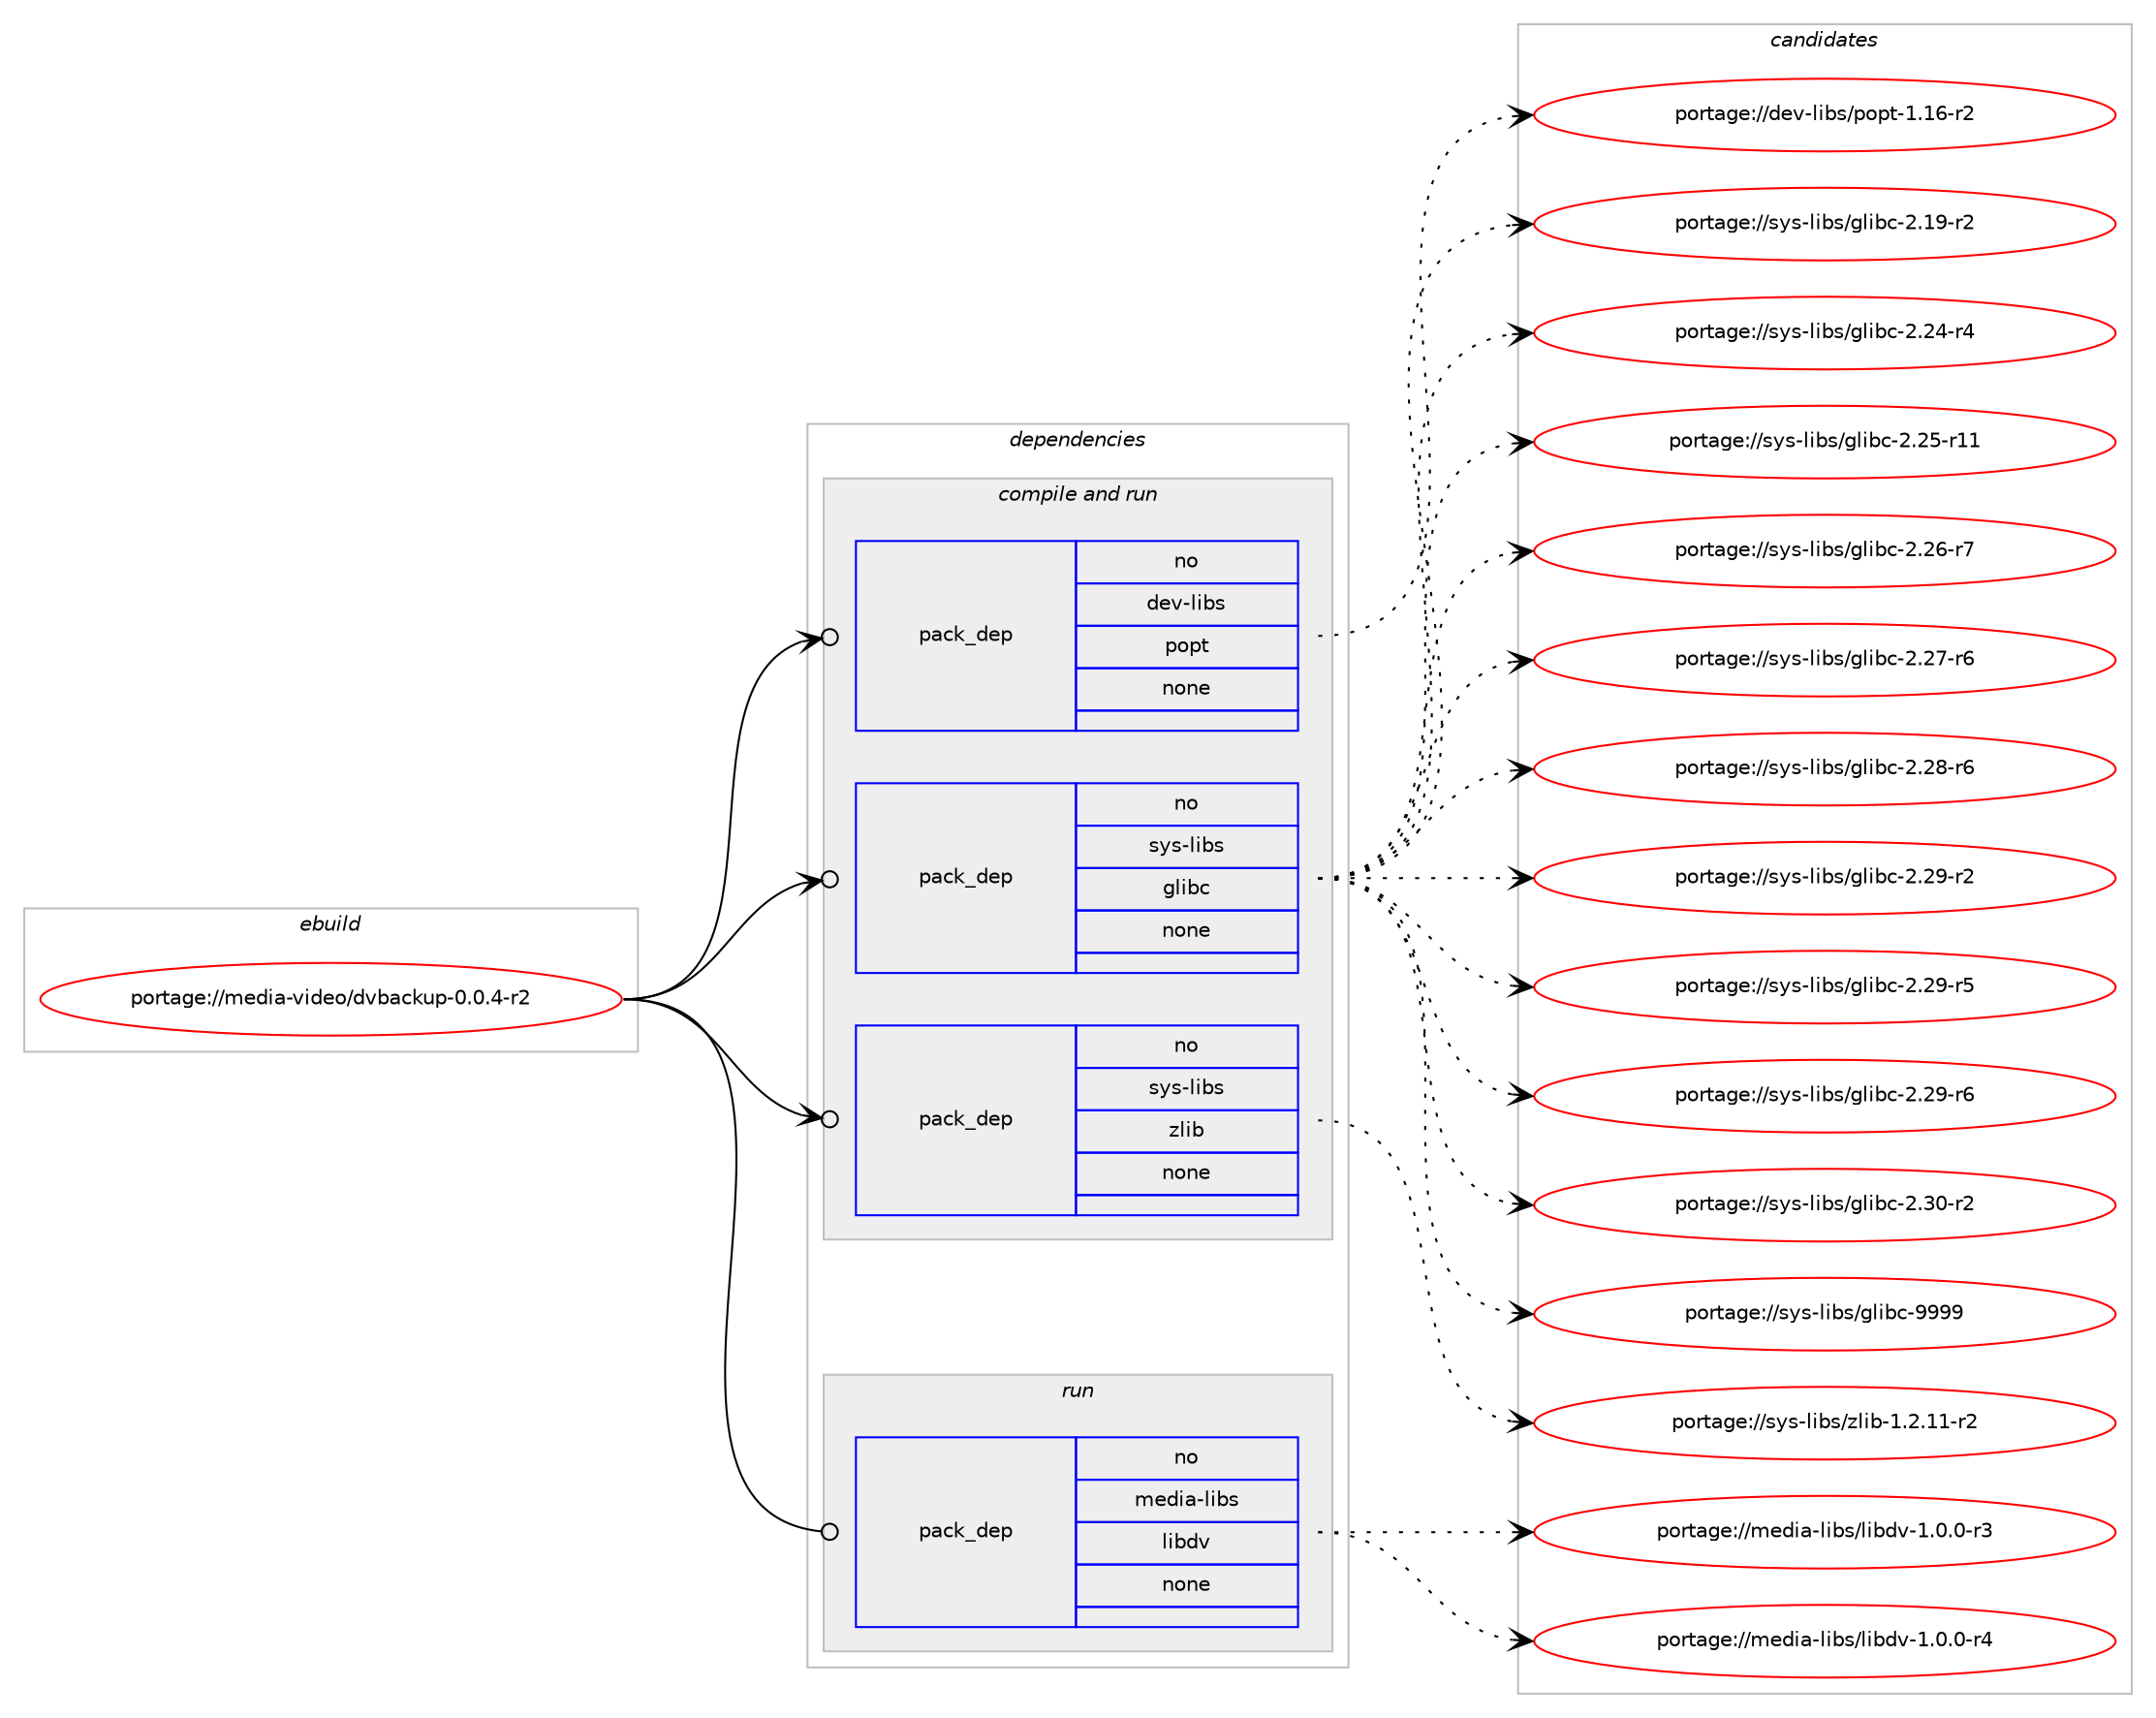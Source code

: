 digraph prolog {

# *************
# Graph options
# *************

newrank=true;
concentrate=true;
compound=true;
graph [rankdir=LR,fontname=Helvetica,fontsize=10,ranksep=1.5];#, ranksep=2.5, nodesep=0.2];
edge  [arrowhead=vee];
node  [fontname=Helvetica,fontsize=10];

# **********
# The ebuild
# **********

subgraph cluster_leftcol {
color=gray;
rank=same;
label=<<i>ebuild</i>>;
id [label="portage://media-video/dvbackup-0.0.4-r2", color=red, width=4, href="../media-video/dvbackup-0.0.4-r2.svg"];
}

# ****************
# The dependencies
# ****************

subgraph cluster_midcol {
color=gray;
label=<<i>dependencies</i>>;
subgraph cluster_compile {
fillcolor="#eeeeee";
style=filled;
label=<<i>compile</i>>;
}
subgraph cluster_compileandrun {
fillcolor="#eeeeee";
style=filled;
label=<<i>compile and run</i>>;
subgraph pack249303 {
dependency339115 [label=<<TABLE BORDER="0" CELLBORDER="1" CELLSPACING="0" CELLPADDING="4" WIDTH="220"><TR><TD ROWSPAN="6" CELLPADDING="30">pack_dep</TD></TR><TR><TD WIDTH="110">no</TD></TR><TR><TD>dev-libs</TD></TR><TR><TD>popt</TD></TR><TR><TD>none</TD></TR><TR><TD></TD></TR></TABLE>>, shape=none, color=blue];
}
id:e -> dependency339115:w [weight=20,style="solid",arrowhead="odotvee"];
subgraph pack249304 {
dependency339116 [label=<<TABLE BORDER="0" CELLBORDER="1" CELLSPACING="0" CELLPADDING="4" WIDTH="220"><TR><TD ROWSPAN="6" CELLPADDING="30">pack_dep</TD></TR><TR><TD WIDTH="110">no</TD></TR><TR><TD>sys-libs</TD></TR><TR><TD>glibc</TD></TR><TR><TD>none</TD></TR><TR><TD></TD></TR></TABLE>>, shape=none, color=blue];
}
id:e -> dependency339116:w [weight=20,style="solid",arrowhead="odotvee"];
subgraph pack249305 {
dependency339117 [label=<<TABLE BORDER="0" CELLBORDER="1" CELLSPACING="0" CELLPADDING="4" WIDTH="220"><TR><TD ROWSPAN="6" CELLPADDING="30">pack_dep</TD></TR><TR><TD WIDTH="110">no</TD></TR><TR><TD>sys-libs</TD></TR><TR><TD>zlib</TD></TR><TR><TD>none</TD></TR><TR><TD></TD></TR></TABLE>>, shape=none, color=blue];
}
id:e -> dependency339117:w [weight=20,style="solid",arrowhead="odotvee"];
}
subgraph cluster_run {
fillcolor="#eeeeee";
style=filled;
label=<<i>run</i>>;
subgraph pack249306 {
dependency339118 [label=<<TABLE BORDER="0" CELLBORDER="1" CELLSPACING="0" CELLPADDING="4" WIDTH="220"><TR><TD ROWSPAN="6" CELLPADDING="30">pack_dep</TD></TR><TR><TD WIDTH="110">no</TD></TR><TR><TD>media-libs</TD></TR><TR><TD>libdv</TD></TR><TR><TD>none</TD></TR><TR><TD></TD></TR></TABLE>>, shape=none, color=blue];
}
id:e -> dependency339118:w [weight=20,style="solid",arrowhead="odot"];
}
}

# **************
# The candidates
# **************

subgraph cluster_choices {
rank=same;
color=gray;
label=<<i>candidates</i>>;

subgraph choice249303 {
color=black;
nodesep=1;
choiceportage10010111845108105981154711211111211645494649544511450 [label="portage://dev-libs/popt-1.16-r2", color=red, width=4,href="../dev-libs/popt-1.16-r2.svg"];
dependency339115:e -> choiceportage10010111845108105981154711211111211645494649544511450:w [style=dotted,weight="100"];
}
subgraph choice249304 {
color=black;
nodesep=1;
choiceportage115121115451081059811547103108105989945504649574511450 [label="portage://sys-libs/glibc-2.19-r2", color=red, width=4,href="../sys-libs/glibc-2.19-r2.svg"];
choiceportage115121115451081059811547103108105989945504650524511452 [label="portage://sys-libs/glibc-2.24-r4", color=red, width=4,href="../sys-libs/glibc-2.24-r4.svg"];
choiceportage11512111545108105981154710310810598994550465053451144949 [label="portage://sys-libs/glibc-2.25-r11", color=red, width=4,href="../sys-libs/glibc-2.25-r11.svg"];
choiceportage115121115451081059811547103108105989945504650544511455 [label="portage://sys-libs/glibc-2.26-r7", color=red, width=4,href="../sys-libs/glibc-2.26-r7.svg"];
choiceportage115121115451081059811547103108105989945504650554511454 [label="portage://sys-libs/glibc-2.27-r6", color=red, width=4,href="../sys-libs/glibc-2.27-r6.svg"];
choiceportage115121115451081059811547103108105989945504650564511454 [label="portage://sys-libs/glibc-2.28-r6", color=red, width=4,href="../sys-libs/glibc-2.28-r6.svg"];
choiceportage115121115451081059811547103108105989945504650574511450 [label="portage://sys-libs/glibc-2.29-r2", color=red, width=4,href="../sys-libs/glibc-2.29-r2.svg"];
choiceportage115121115451081059811547103108105989945504650574511453 [label="portage://sys-libs/glibc-2.29-r5", color=red, width=4,href="../sys-libs/glibc-2.29-r5.svg"];
choiceportage115121115451081059811547103108105989945504650574511454 [label="portage://sys-libs/glibc-2.29-r6", color=red, width=4,href="../sys-libs/glibc-2.29-r6.svg"];
choiceportage115121115451081059811547103108105989945504651484511450 [label="portage://sys-libs/glibc-2.30-r2", color=red, width=4,href="../sys-libs/glibc-2.30-r2.svg"];
choiceportage11512111545108105981154710310810598994557575757 [label="portage://sys-libs/glibc-9999", color=red, width=4,href="../sys-libs/glibc-9999.svg"];
dependency339116:e -> choiceportage115121115451081059811547103108105989945504649574511450:w [style=dotted,weight="100"];
dependency339116:e -> choiceportage115121115451081059811547103108105989945504650524511452:w [style=dotted,weight="100"];
dependency339116:e -> choiceportage11512111545108105981154710310810598994550465053451144949:w [style=dotted,weight="100"];
dependency339116:e -> choiceportage115121115451081059811547103108105989945504650544511455:w [style=dotted,weight="100"];
dependency339116:e -> choiceportage115121115451081059811547103108105989945504650554511454:w [style=dotted,weight="100"];
dependency339116:e -> choiceportage115121115451081059811547103108105989945504650564511454:w [style=dotted,weight="100"];
dependency339116:e -> choiceportage115121115451081059811547103108105989945504650574511450:w [style=dotted,weight="100"];
dependency339116:e -> choiceportage115121115451081059811547103108105989945504650574511453:w [style=dotted,weight="100"];
dependency339116:e -> choiceportage115121115451081059811547103108105989945504650574511454:w [style=dotted,weight="100"];
dependency339116:e -> choiceportage115121115451081059811547103108105989945504651484511450:w [style=dotted,weight="100"];
dependency339116:e -> choiceportage11512111545108105981154710310810598994557575757:w [style=dotted,weight="100"];
}
subgraph choice249305 {
color=black;
nodesep=1;
choiceportage11512111545108105981154712210810598454946504649494511450 [label="portage://sys-libs/zlib-1.2.11-r2", color=red, width=4,href="../sys-libs/zlib-1.2.11-r2.svg"];
dependency339117:e -> choiceportage11512111545108105981154712210810598454946504649494511450:w [style=dotted,weight="100"];
}
subgraph choice249306 {
color=black;
nodesep=1;
choiceportage10910110010597451081059811547108105981001184549464846484511451 [label="portage://media-libs/libdv-1.0.0-r3", color=red, width=4,href="../media-libs/libdv-1.0.0-r3.svg"];
choiceportage10910110010597451081059811547108105981001184549464846484511452 [label="portage://media-libs/libdv-1.0.0-r4", color=red, width=4,href="../media-libs/libdv-1.0.0-r4.svg"];
dependency339118:e -> choiceportage10910110010597451081059811547108105981001184549464846484511451:w [style=dotted,weight="100"];
dependency339118:e -> choiceportage10910110010597451081059811547108105981001184549464846484511452:w [style=dotted,weight="100"];
}
}

}
